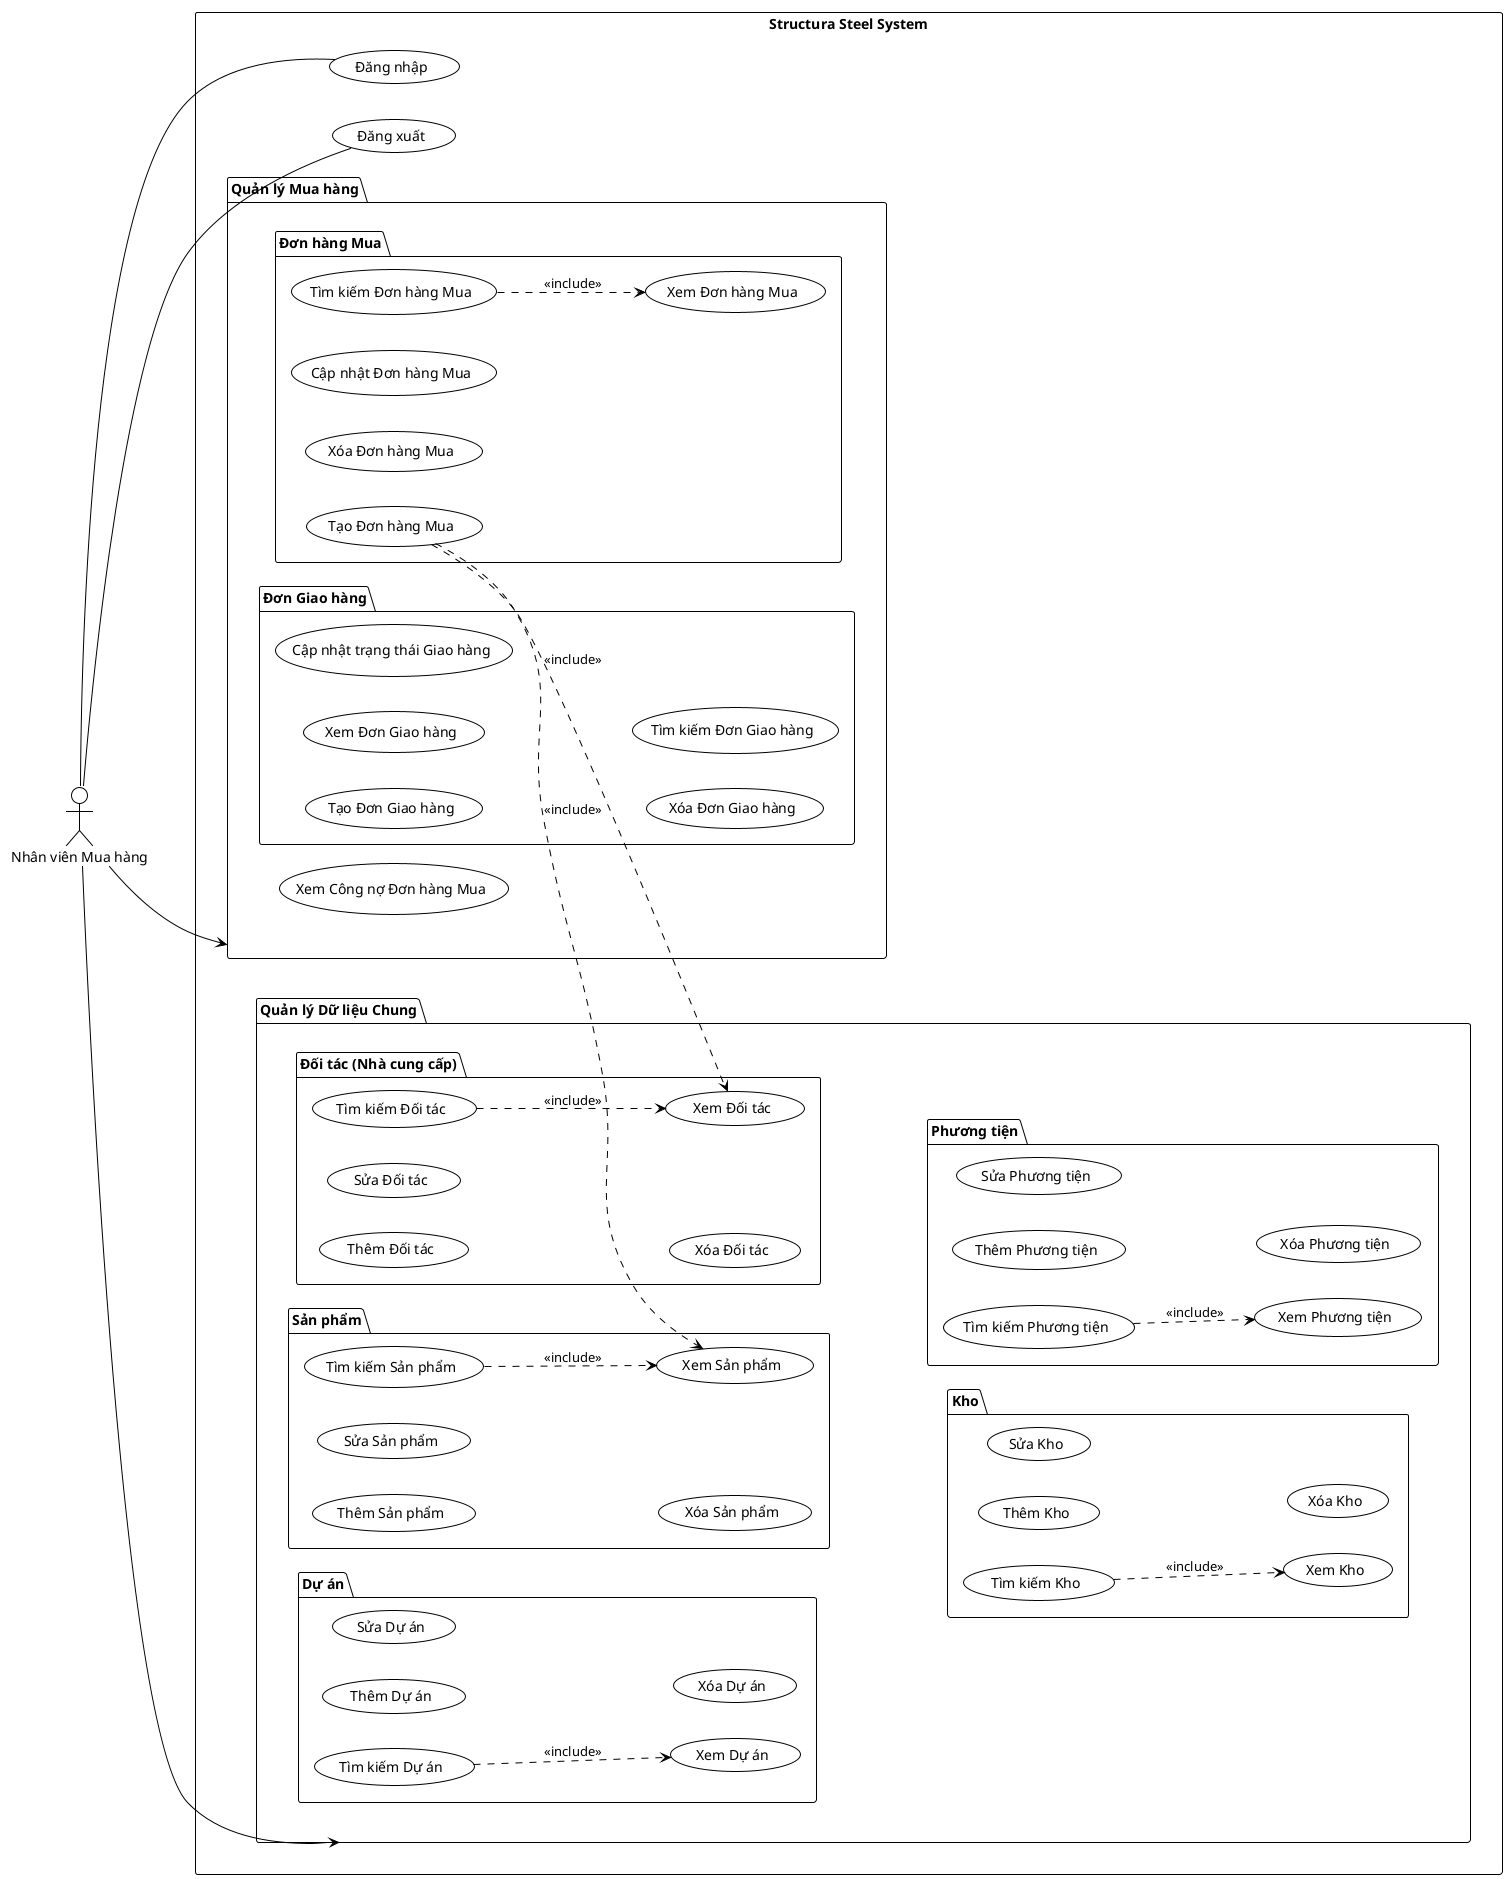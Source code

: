 @startuml Usecase_Importer
!theme plain

left to right direction
actor "Nhân viên Mua hàng" as Importer

rectangle "Structura Steel System" {

  usecase "Đăng nhập" as UC_Login
  usecase "Đăng xuất" as UC_Logout

  package "Quản lý Mua hàng" {
    package "Đơn hàng Mua" {
      usecase "Tạo Đơn hàng Mua" as UC_CreatePurchase
      usecase "Xem Đơn hàng Mua" as UC_ViewPurchase
      usecase "Cập nhật Đơn hàng Mua" as UC_UpdatePurchase
      usecase "Xóa Đơn hàng Mua" as UC_DeletePurchase
      usecase "Tìm kiếm Đơn hàng Mua" as UC_SearchPurchase
    }
    
    package "Đơn Giao hàng" {
      usecase "Tạo Đơn Giao hàng" as UC_CreateDelivery
      usecase "Xem Đơn Giao hàng" as UC_ViewDelivery
      usecase "Cập nhật trạng thái Giao hàng" as UC_UpdateDelivery
      usecase "Xóa Đơn Giao hàng" as UC_DeleteDelivery
      usecase "Tìm kiếm Đơn Giao hàng" as UC_SearchDelivery
    }
    
    usecase "Xem Công nợ Đơn hàng Mua" as UC_ViewPurchaseDebt
  }

  package "Quản lý Dữ liệu Chung" {
    package "Đối tác (Nhà cung cấp)" {
      usecase "Thêm Đối tác" as UC_AddPartner
      usecase "Sửa Đối tác" as UC_EditPartner
      usecase "Xóa Đối tác" as UC_DeletePartner
      usecase "Xem Đối tác" as UC_ViewPartner
      usecase "Tìm kiếm Đối tác" as UC_SearchPartner
    }

    package "Sản phẩm" {
      usecase "Thêm Sản phẩm" as UC_AddProduct
      usecase "Sửa Sản phẩm" as UC_EditProduct
      usecase "Xóa Sản phẩm" as UC_DeleteProduct
      usecase "Xem Sản phẩm" as UC_ViewProduct
      usecase "Tìm kiếm Sản phẩm" as UC_SearchProduct
    }
    
    package "Dự án" {
      usecase "Thêm Dự án" as UC_AddProject
      usecase "Sửa Dự án" as UC_EditProject
      usecase "Xóa Dự án" as UC_DeleteProject
      usecase "Xem Dự án" as UC_ViewProject
      usecase "Tìm kiếm Dự án" as UC_SearchProject
    }
    
    package "Phương tiện" {
      usecase "Thêm Phương tiện" as UC_AddVehicle
      usecase "Sửa Phương tiện" as UC_EditVehicle
      usecase "Xóa Phương tiện" as UC_DeleteVehicle
      usecase "Xem Phương tiện" as UC_ViewVehicle
      usecase "Tìm kiếm Phương tiện" as UC_SearchVehicle
    }
    
    package "Kho" {
      usecase "Thêm Kho" as UC_AddWarehouse
      usecase "Sửa Kho" as UC_EditWarehouse
      usecase "Xóa Kho" as UC_DeleteWarehouse
      usecase "Xem Kho" as UC_ViewWarehouse
      usecase "Tìm kiếm Kho" as UC_SearchWarehouse
    }
  }
}

' --- Kết nối rút gọn từ Actor tới các Package ---
Importer --> (Quản lý Mua hàng)
Importer --> (Quản lý Dữ liệu Chung)

Importer -- UC_Login
Importer -- UC_Logout

' --- Các include relationships (giữ nguyên) ---
UC_CreatePurchase ..> UC_ViewPartner : <<include>>
UC_CreatePurchase ..> UC_ViewProduct : <<include>>
UC_SearchPurchase ..> UC_ViewPurchase : <<include>>
UC_SearchPartner ..> UC_ViewPartner : <<include>>
UC_SearchProduct ..> UC_ViewProduct : <<include>>
UC_SearchProject ..> UC_ViewProject : <<include>>
UC_SearchVehicle ..> UC_ViewVehicle : <<include>>
UC_SearchWarehouse ..> UC_ViewWarehouse : <<include>>
@enduml